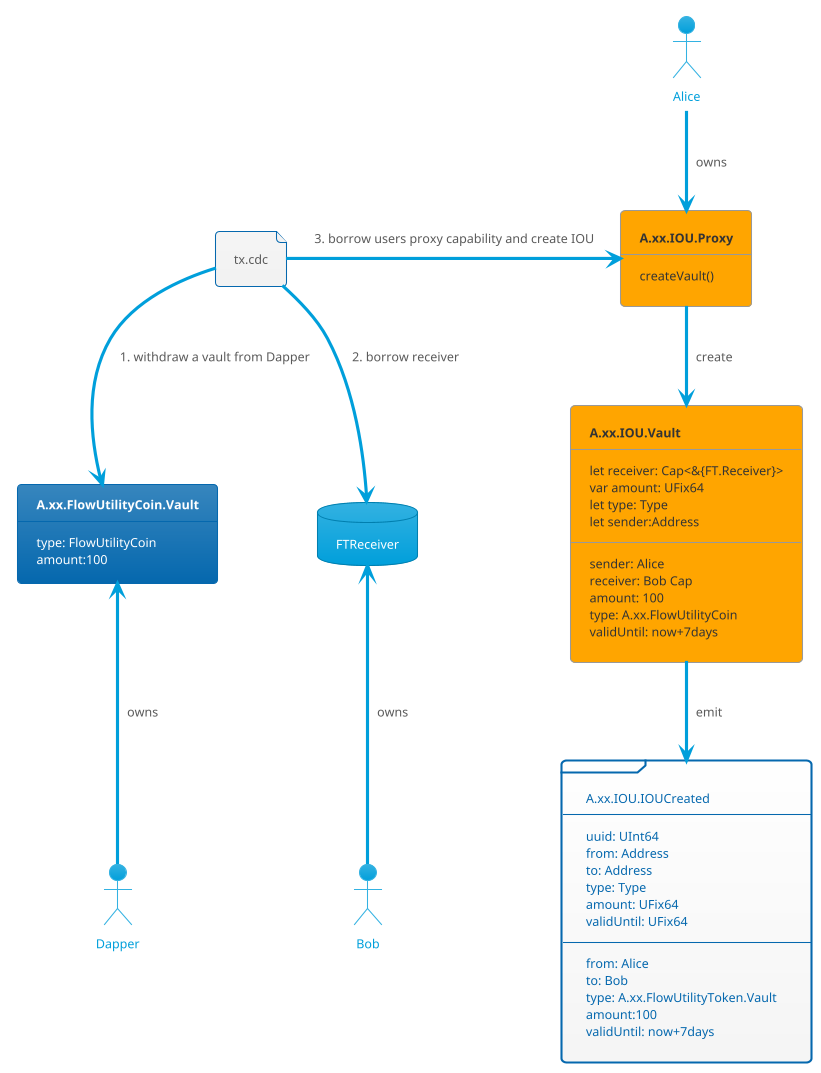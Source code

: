 @startuml
!theme bluegray


actor Bob
actor Alice
actor Dapper

file tx [
    tx.cdc
]

database FTReceiver

frame event [
    A.xx.IOU.IOUCreated
    ---
    uuid: UInt64
    from: Address
    to: Address
    type: Type
    amount: UFix64
    validUntil: UFix64
    ---
    from: Alice
    to: Bob
    type: A.xx.FlowUtilityToken.Vault
    amount:100
    validUntil: now+7days
]


card Vault [
        <b>A.xx.FlowUtilityCoin.Vault
        ---
        type: FlowUtilityCoin
        amount:100
    ]


agent IOU [
    <b>A.xx.IOU.Vault
    ---
    let receiver: Cap<&{FT.Receiver}>
    var amount: UFix64
    let type: Type
    let sender:Address
    ---
    sender: Alice
    receiver: Bob Cap
    amount: 100
    type: A.xx.FlowUtilityCoin
    validUntil: now+7days
]

agent Proxy [
    <b>A.xx.IOU.Proxy
    ---
    createVault()
]

Proxy --> IOU: create
IOU --> event: emit

tx --> Vault : 1. withdraw a vault from Dapper
tx --> FTReceiver: 2. borrow receiver
tx -right-> Proxy : 3. borrow users proxy capability and create IOU

Bob -up-> FTReceiver: owns
Dapper -up-> Vault: owns
Alice --> Proxy: owns



@enduml
